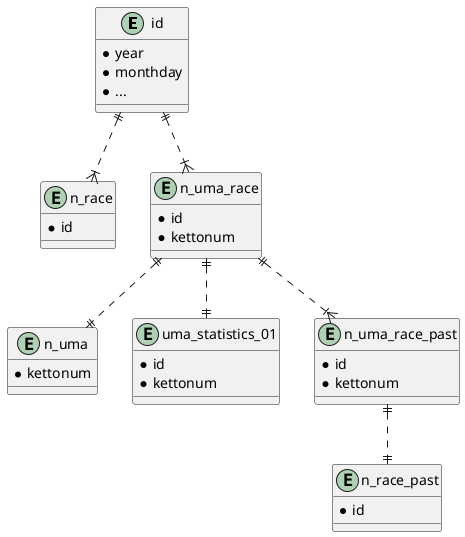 @startuml

entity id {
    * year
    * monthday
    * ...
}

entity n_race { 
    * id
}

entity n_uma_race { 
    * id
    * kettonum
}

entity n_uma{ 
    * kettonum
}

entity uma_statistics_01{ 
    * id
    * kettonum
}

entity n_uma_race_past{ 
    * id
    * kettonum
}

entity n_race_past{ 
    * id
}

id ||..|{ n_race
id ||..|{ n_uma_race

n_uma_race ||..|| n_uma
n_uma_race ||..|| uma_statistics_01
n_uma_race ||..|{ n_uma_race_past
n_uma_race_past ||..|| n_race_past

@enduml